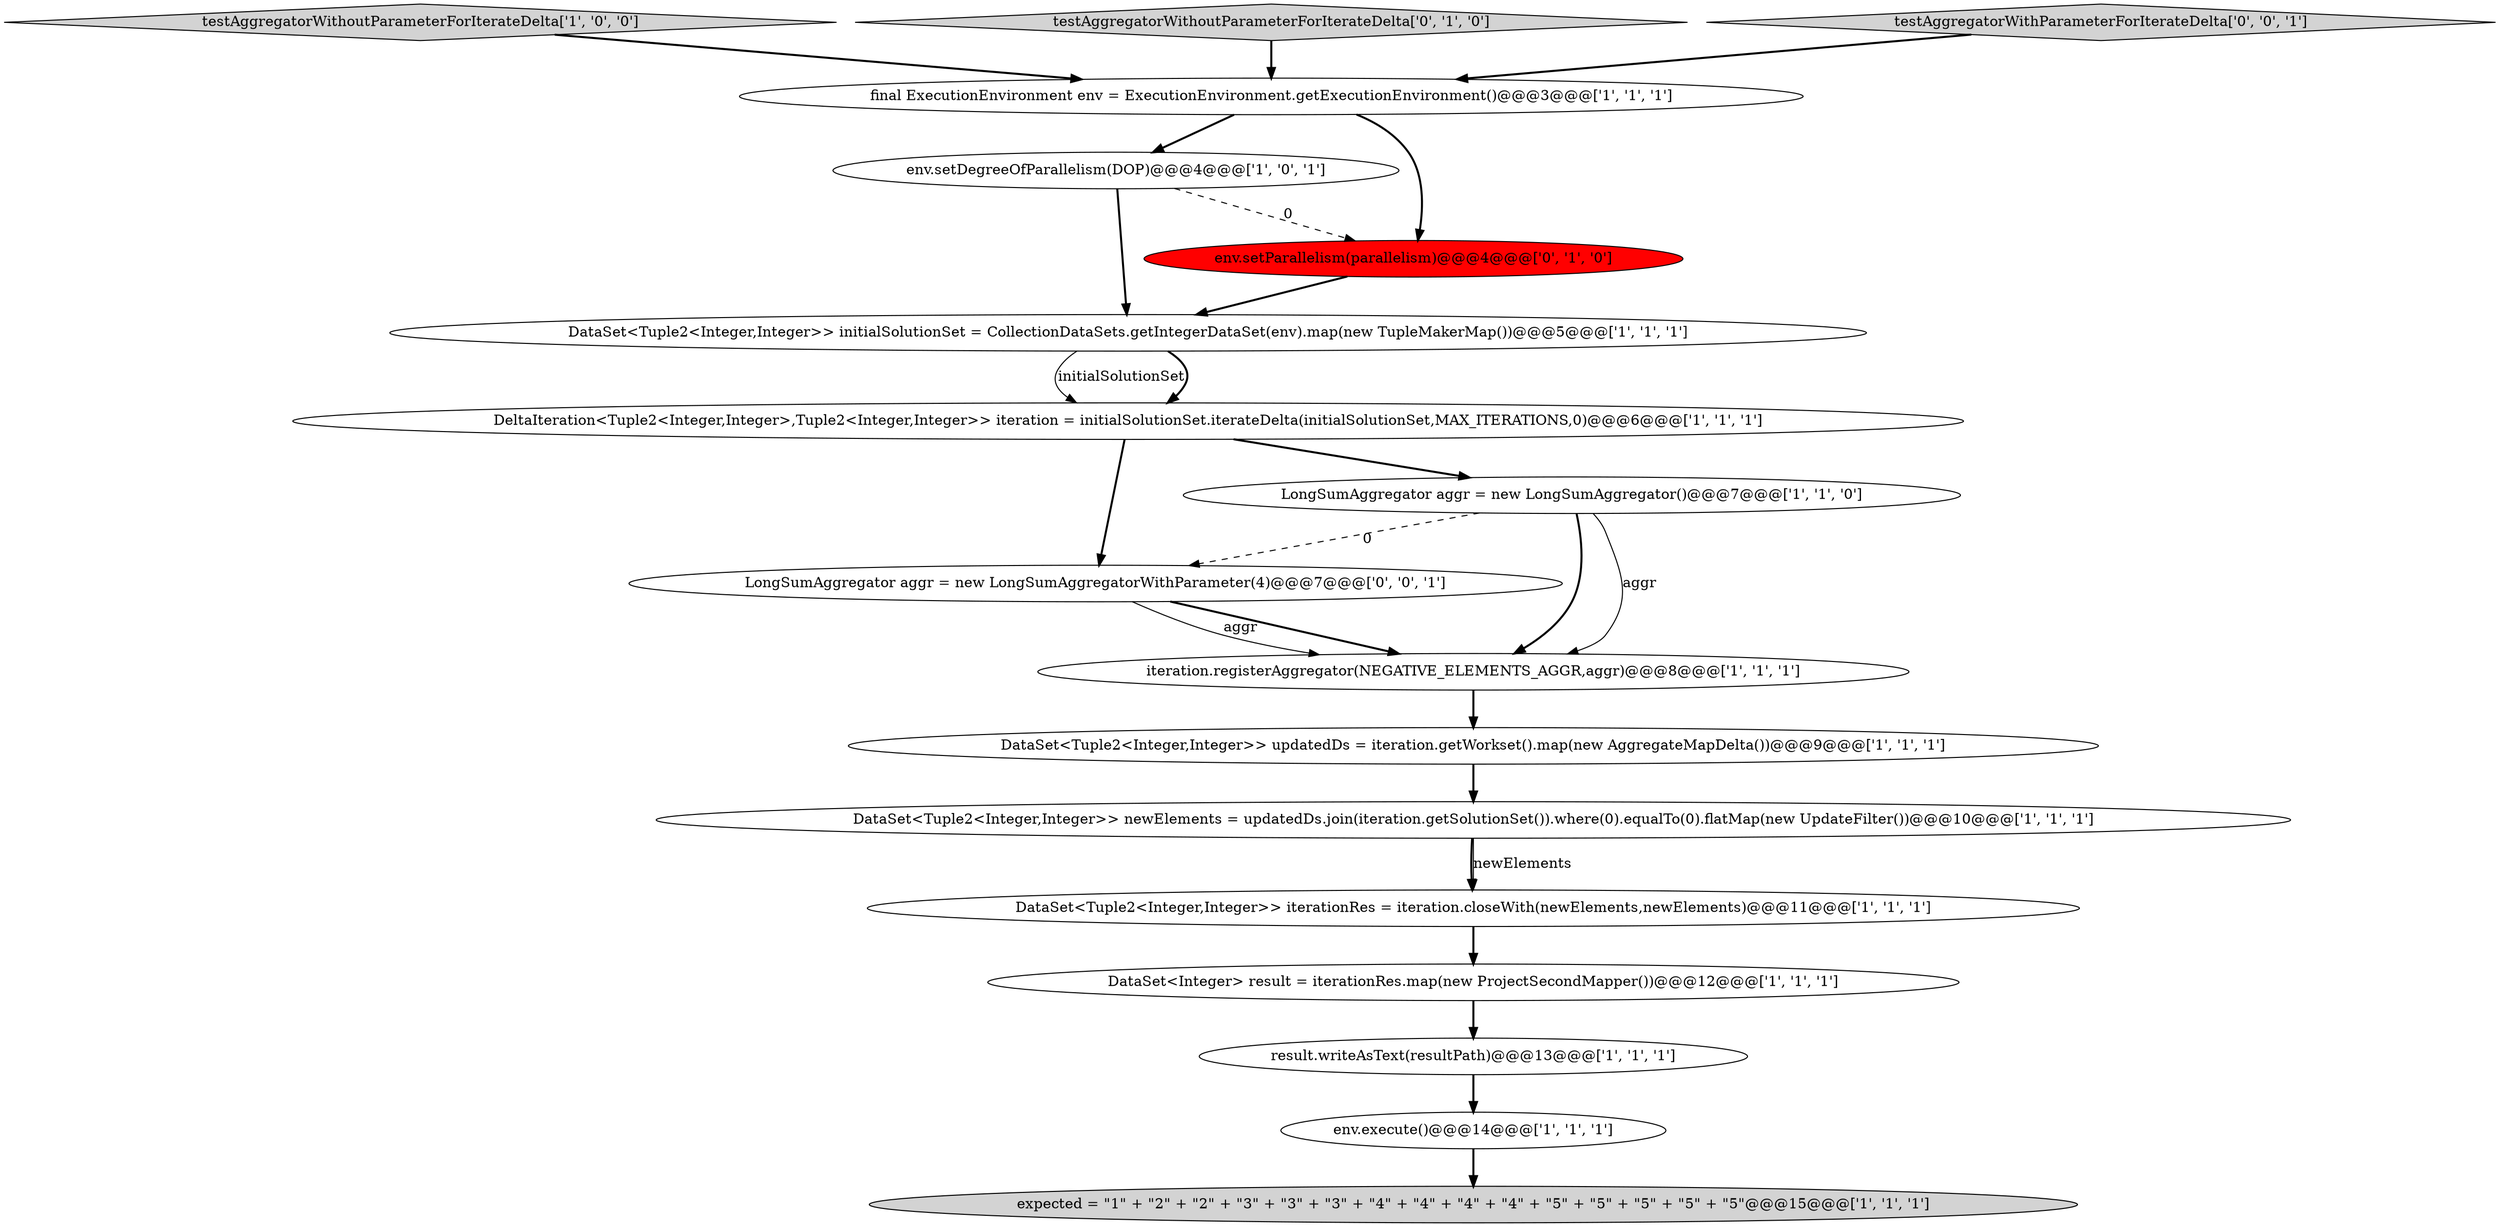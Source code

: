 digraph {
7 [style = filled, label = "iteration.registerAggregator(NEGATIVE_ELEMENTS_AGGR,aggr)@@@8@@@['1', '1', '1']", fillcolor = white, shape = ellipse image = "AAA0AAABBB1BBB"];
17 [style = filled, label = "LongSumAggregator aggr = new LongSumAggregatorWithParameter(4)@@@7@@@['0', '0', '1']", fillcolor = white, shape = ellipse image = "AAA0AAABBB3BBB"];
6 [style = filled, label = "LongSumAggregator aggr = new LongSumAggregator()@@@7@@@['1', '1', '0']", fillcolor = white, shape = ellipse image = "AAA0AAABBB1BBB"];
8 [style = filled, label = "final ExecutionEnvironment env = ExecutionEnvironment.getExecutionEnvironment()@@@3@@@['1', '1', '1']", fillcolor = white, shape = ellipse image = "AAA0AAABBB1BBB"];
10 [style = filled, label = "DataSet<Integer> result = iterationRes.map(new ProjectSecondMapper())@@@12@@@['1', '1', '1']", fillcolor = white, shape = ellipse image = "AAA0AAABBB1BBB"];
1 [style = filled, label = "testAggregatorWithoutParameterForIterateDelta['1', '0', '0']", fillcolor = lightgray, shape = diamond image = "AAA0AAABBB1BBB"];
11 [style = filled, label = "result.writeAsText(resultPath)@@@13@@@['1', '1', '1']", fillcolor = white, shape = ellipse image = "AAA0AAABBB1BBB"];
14 [style = filled, label = "testAggregatorWithoutParameterForIterateDelta['0', '1', '0']", fillcolor = lightgray, shape = diamond image = "AAA0AAABBB2BBB"];
3 [style = filled, label = "DataSet<Tuple2<Integer,Integer>> updatedDs = iteration.getWorkset().map(new AggregateMapDelta())@@@9@@@['1', '1', '1']", fillcolor = white, shape = ellipse image = "AAA0AAABBB1BBB"];
0 [style = filled, label = "DeltaIteration<Tuple2<Integer,Integer>,Tuple2<Integer,Integer>> iteration = initialSolutionSet.iterateDelta(initialSolutionSet,MAX_ITERATIONS,0)@@@6@@@['1', '1', '1']", fillcolor = white, shape = ellipse image = "AAA0AAABBB1BBB"];
2 [style = filled, label = "env.setDegreeOfParallelism(DOP)@@@4@@@['1', '0', '1']", fillcolor = white, shape = ellipse image = "AAA0AAABBB1BBB"];
15 [style = filled, label = "env.setParallelism(parallelism)@@@4@@@['0', '1', '0']", fillcolor = red, shape = ellipse image = "AAA1AAABBB2BBB"];
5 [style = filled, label = "DataSet<Tuple2<Integer,Integer>> iterationRes = iteration.closeWith(newElements,newElements)@@@11@@@['1', '1', '1']", fillcolor = white, shape = ellipse image = "AAA0AAABBB1BBB"];
12 [style = filled, label = "expected = \"1\" + \"2\" + \"2\" + \"3\" + \"3\" + \"3\" + \"4\" + \"4\" + \"4\" + \"4\" + \"5\" + \"5\" + \"5\" + \"5\" + \"5\"@@@15@@@['1', '1', '1']", fillcolor = lightgray, shape = ellipse image = "AAA0AAABBB1BBB"];
13 [style = filled, label = "env.execute()@@@14@@@['1', '1', '1']", fillcolor = white, shape = ellipse image = "AAA0AAABBB1BBB"];
9 [style = filled, label = "DataSet<Tuple2<Integer,Integer>> newElements = updatedDs.join(iteration.getSolutionSet()).where(0).equalTo(0).flatMap(new UpdateFilter())@@@10@@@['1', '1', '1']", fillcolor = white, shape = ellipse image = "AAA0AAABBB1BBB"];
16 [style = filled, label = "testAggregatorWithParameterForIterateDelta['0', '0', '1']", fillcolor = lightgray, shape = diamond image = "AAA0AAABBB3BBB"];
4 [style = filled, label = "DataSet<Tuple2<Integer,Integer>> initialSolutionSet = CollectionDataSets.getIntegerDataSet(env).map(new TupleMakerMap())@@@5@@@['1', '1', '1']", fillcolor = white, shape = ellipse image = "AAA0AAABBB1BBB"];
5->10 [style = bold, label=""];
1->8 [style = bold, label=""];
8->15 [style = bold, label=""];
16->8 [style = bold, label=""];
0->6 [style = bold, label=""];
0->17 [style = bold, label=""];
6->17 [style = dashed, label="0"];
4->0 [style = solid, label="initialSolutionSet"];
2->4 [style = bold, label=""];
7->3 [style = bold, label=""];
4->0 [style = bold, label=""];
2->15 [style = dashed, label="0"];
17->7 [style = bold, label=""];
3->9 [style = bold, label=""];
13->12 [style = bold, label=""];
8->2 [style = bold, label=""];
11->13 [style = bold, label=""];
15->4 [style = bold, label=""];
6->7 [style = solid, label="aggr"];
9->5 [style = bold, label=""];
14->8 [style = bold, label=""];
6->7 [style = bold, label=""];
9->5 [style = solid, label="newElements"];
17->7 [style = solid, label="aggr"];
10->11 [style = bold, label=""];
}
